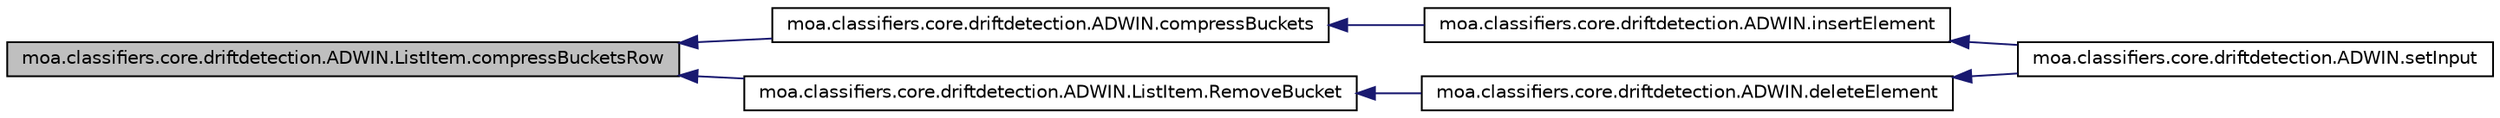 digraph G
{
  edge [fontname="Helvetica",fontsize="10",labelfontname="Helvetica",labelfontsize="10"];
  node [fontname="Helvetica",fontsize="10",shape=record];
  rankdir=LR;
  Node1 [label="moa.classifiers.core.driftdetection.ADWIN.ListItem.compressBucketsRow",height=0.2,width=0.4,color="black", fillcolor="grey75", style="filled" fontcolor="black"];
  Node1 -> Node2 [dir=back,color="midnightblue",fontsize="10",style="solid",fontname="Helvetica"];
  Node2 [label="moa.classifiers.core.driftdetection.ADWIN.compressBuckets",height=0.2,width=0.4,color="black", fillcolor="white", style="filled",URL="$classmoa_1_1classifiers_1_1core_1_1driftdetection_1_1ADWIN.html#adac3289b135ff43a2378acd3c9846c37"];
  Node2 -> Node3 [dir=back,color="midnightblue",fontsize="10",style="solid",fontname="Helvetica"];
  Node3 [label="moa.classifiers.core.driftdetection.ADWIN.insertElement",height=0.2,width=0.4,color="black", fillcolor="white", style="filled",URL="$classmoa_1_1classifiers_1_1core_1_1driftdetection_1_1ADWIN.html#a1890385779a7bb779ed5a46118485cab"];
  Node3 -> Node4 [dir=back,color="midnightblue",fontsize="10",style="solid",fontname="Helvetica"];
  Node4 [label="moa.classifiers.core.driftdetection.ADWIN.setInput",height=0.2,width=0.4,color="black", fillcolor="white", style="filled",URL="$classmoa_1_1classifiers_1_1core_1_1driftdetection_1_1ADWIN.html#a6aa46d71d590a70104ab7c660b689f4a"];
  Node1 -> Node5 [dir=back,color="midnightblue",fontsize="10",style="solid",fontname="Helvetica"];
  Node5 [label="moa.classifiers.core.driftdetection.ADWIN.ListItem.RemoveBucket",height=0.2,width=0.4,color="black", fillcolor="white", style="filled",URL="$classmoa_1_1classifiers_1_1core_1_1driftdetection_1_1ADWIN_1_1ListItem.html#a0bb0d68e74c735c34824a8cdd859df51"];
  Node5 -> Node6 [dir=back,color="midnightblue",fontsize="10",style="solid",fontname="Helvetica"];
  Node6 [label="moa.classifiers.core.driftdetection.ADWIN.deleteElement",height=0.2,width=0.4,color="black", fillcolor="white", style="filled",URL="$classmoa_1_1classifiers_1_1core_1_1driftdetection_1_1ADWIN.html#af3c352e69ce776c36054991ad6883de3"];
  Node6 -> Node4 [dir=back,color="midnightblue",fontsize="10",style="solid",fontname="Helvetica"];
}
